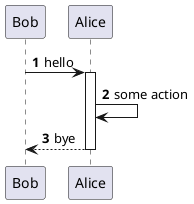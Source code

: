 @startuml
'https://plantuml.com/sequence-diagram

autonumber

Bob->Alice:hello
activate Alice
Alice->Alice:some action
return bye
@enduml